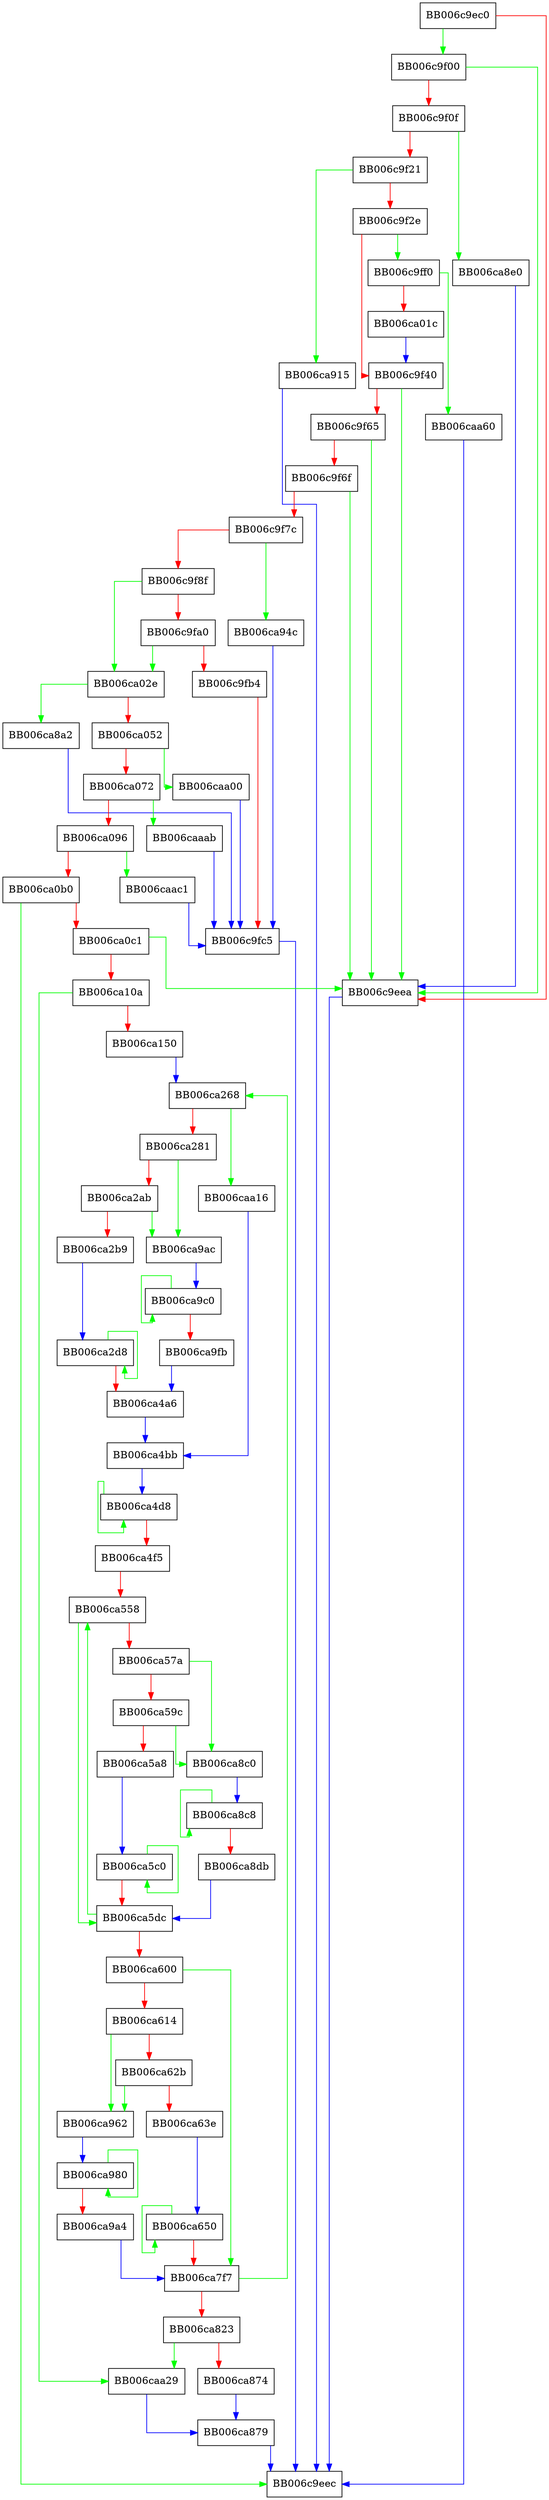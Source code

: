digraph kdf_scrypt_derive {
  node [shape="box"];
  graph [splines=ortho];
  BB006c9ec0 -> BB006c9f00 [color="green"];
  BB006c9ec0 -> BB006c9eea [color="red"];
  BB006c9eea -> BB006c9eec [color="blue"];
  BB006c9f00 -> BB006c9eea [color="green"];
  BB006c9f00 -> BB006c9f0f [color="red"];
  BB006c9f0f -> BB006ca8e0 [color="green"];
  BB006c9f0f -> BB006c9f21 [color="red"];
  BB006c9f21 -> BB006ca915 [color="green"];
  BB006c9f21 -> BB006c9f2e [color="red"];
  BB006c9f2e -> BB006c9ff0 [color="green"];
  BB006c9f2e -> BB006c9f40 [color="red"];
  BB006c9f40 -> BB006c9eea [color="green"];
  BB006c9f40 -> BB006c9f65 [color="red"];
  BB006c9f65 -> BB006c9eea [color="green"];
  BB006c9f65 -> BB006c9f6f [color="red"];
  BB006c9f6f -> BB006c9eea [color="green"];
  BB006c9f6f -> BB006c9f7c [color="red"];
  BB006c9f7c -> BB006ca94c [color="green"];
  BB006c9f7c -> BB006c9f8f [color="red"];
  BB006c9f8f -> BB006ca02e [color="green"];
  BB006c9f8f -> BB006c9fa0 [color="red"];
  BB006c9fa0 -> BB006ca02e [color="green"];
  BB006c9fa0 -> BB006c9fb4 [color="red"];
  BB006c9fb4 -> BB006c9fc5 [color="red"];
  BB006c9fc5 -> BB006c9eec [color="blue"];
  BB006c9ff0 -> BB006caa60 [color="green"];
  BB006c9ff0 -> BB006ca01c [color="red"];
  BB006ca01c -> BB006c9f40 [color="blue"];
  BB006ca02e -> BB006ca8a2 [color="green"];
  BB006ca02e -> BB006ca052 [color="red"];
  BB006ca052 -> BB006caa00 [color="green"];
  BB006ca052 -> BB006ca072 [color="red"];
  BB006ca072 -> BB006caaab [color="green"];
  BB006ca072 -> BB006ca096 [color="red"];
  BB006ca096 -> BB006caac1 [color="green"];
  BB006ca096 -> BB006ca0b0 [color="red"];
  BB006ca0b0 -> BB006c9eec [color="green"];
  BB006ca0b0 -> BB006ca0c1 [color="red"];
  BB006ca0c1 -> BB006c9eea [color="green"];
  BB006ca0c1 -> BB006ca10a [color="red"];
  BB006ca10a -> BB006caa29 [color="green"];
  BB006ca10a -> BB006ca150 [color="red"];
  BB006ca150 -> BB006ca268 [color="blue"];
  BB006ca268 -> BB006caa16 [color="green"];
  BB006ca268 -> BB006ca281 [color="red"];
  BB006ca281 -> BB006ca9ac [color="green"];
  BB006ca281 -> BB006ca2ab [color="red"];
  BB006ca2ab -> BB006ca9ac [color="green"];
  BB006ca2ab -> BB006ca2b9 [color="red"];
  BB006ca2b9 -> BB006ca2d8 [color="blue"];
  BB006ca2d8 -> BB006ca2d8 [color="green"];
  BB006ca2d8 -> BB006ca4a6 [color="red"];
  BB006ca4a6 -> BB006ca4bb [color="blue"];
  BB006ca4bb -> BB006ca4d8 [color="blue"];
  BB006ca4d8 -> BB006ca4d8 [color="green"];
  BB006ca4d8 -> BB006ca4f5 [color="red"];
  BB006ca4f5 -> BB006ca558 [color="red"];
  BB006ca558 -> BB006ca5dc [color="green"];
  BB006ca558 -> BB006ca57a [color="red"];
  BB006ca57a -> BB006ca8c0 [color="green"];
  BB006ca57a -> BB006ca59c [color="red"];
  BB006ca59c -> BB006ca8c0 [color="green"];
  BB006ca59c -> BB006ca5a8 [color="red"];
  BB006ca5a8 -> BB006ca5c0 [color="blue"];
  BB006ca5c0 -> BB006ca5c0 [color="green"];
  BB006ca5c0 -> BB006ca5dc [color="red"];
  BB006ca5dc -> BB006ca558 [color="green"];
  BB006ca5dc -> BB006ca600 [color="red"];
  BB006ca600 -> BB006ca7f7 [color="green"];
  BB006ca600 -> BB006ca614 [color="red"];
  BB006ca614 -> BB006ca962 [color="green"];
  BB006ca614 -> BB006ca62b [color="red"];
  BB006ca62b -> BB006ca962 [color="green"];
  BB006ca62b -> BB006ca63e [color="red"];
  BB006ca63e -> BB006ca650 [color="blue"];
  BB006ca650 -> BB006ca650 [color="green"];
  BB006ca650 -> BB006ca7f7 [color="red"];
  BB006ca7f7 -> BB006ca268 [color="green"];
  BB006ca7f7 -> BB006ca823 [color="red"];
  BB006ca823 -> BB006caa29 [color="green"];
  BB006ca823 -> BB006ca874 [color="red"];
  BB006ca874 -> BB006ca879 [color="blue"];
  BB006ca879 -> BB006c9eec [color="blue"];
  BB006ca8a2 -> BB006c9fc5 [color="blue"];
  BB006ca8c0 -> BB006ca8c8 [color="blue"];
  BB006ca8c8 -> BB006ca8c8 [color="green"];
  BB006ca8c8 -> BB006ca8db [color="red"];
  BB006ca8db -> BB006ca5dc [color="blue"];
  BB006ca8e0 -> BB006c9eea [color="blue"];
  BB006ca915 -> BB006c9eec [color="blue"];
  BB006ca94c -> BB006c9fc5 [color="blue"];
  BB006ca962 -> BB006ca980 [color="blue"];
  BB006ca980 -> BB006ca980 [color="green"];
  BB006ca980 -> BB006ca9a4 [color="red"];
  BB006ca9a4 -> BB006ca7f7 [color="blue"];
  BB006ca9ac -> BB006ca9c0 [color="blue"];
  BB006ca9c0 -> BB006ca9c0 [color="green"];
  BB006ca9c0 -> BB006ca9fb [color="red"];
  BB006ca9fb -> BB006ca4a6 [color="blue"];
  BB006caa00 -> BB006c9fc5 [color="blue"];
  BB006caa16 -> BB006ca4bb [color="blue"];
  BB006caa29 -> BB006ca879 [color="blue"];
  BB006caa60 -> BB006c9eec [color="blue"];
  BB006caaab -> BB006c9fc5 [color="blue"];
  BB006caac1 -> BB006c9fc5 [color="blue"];
}